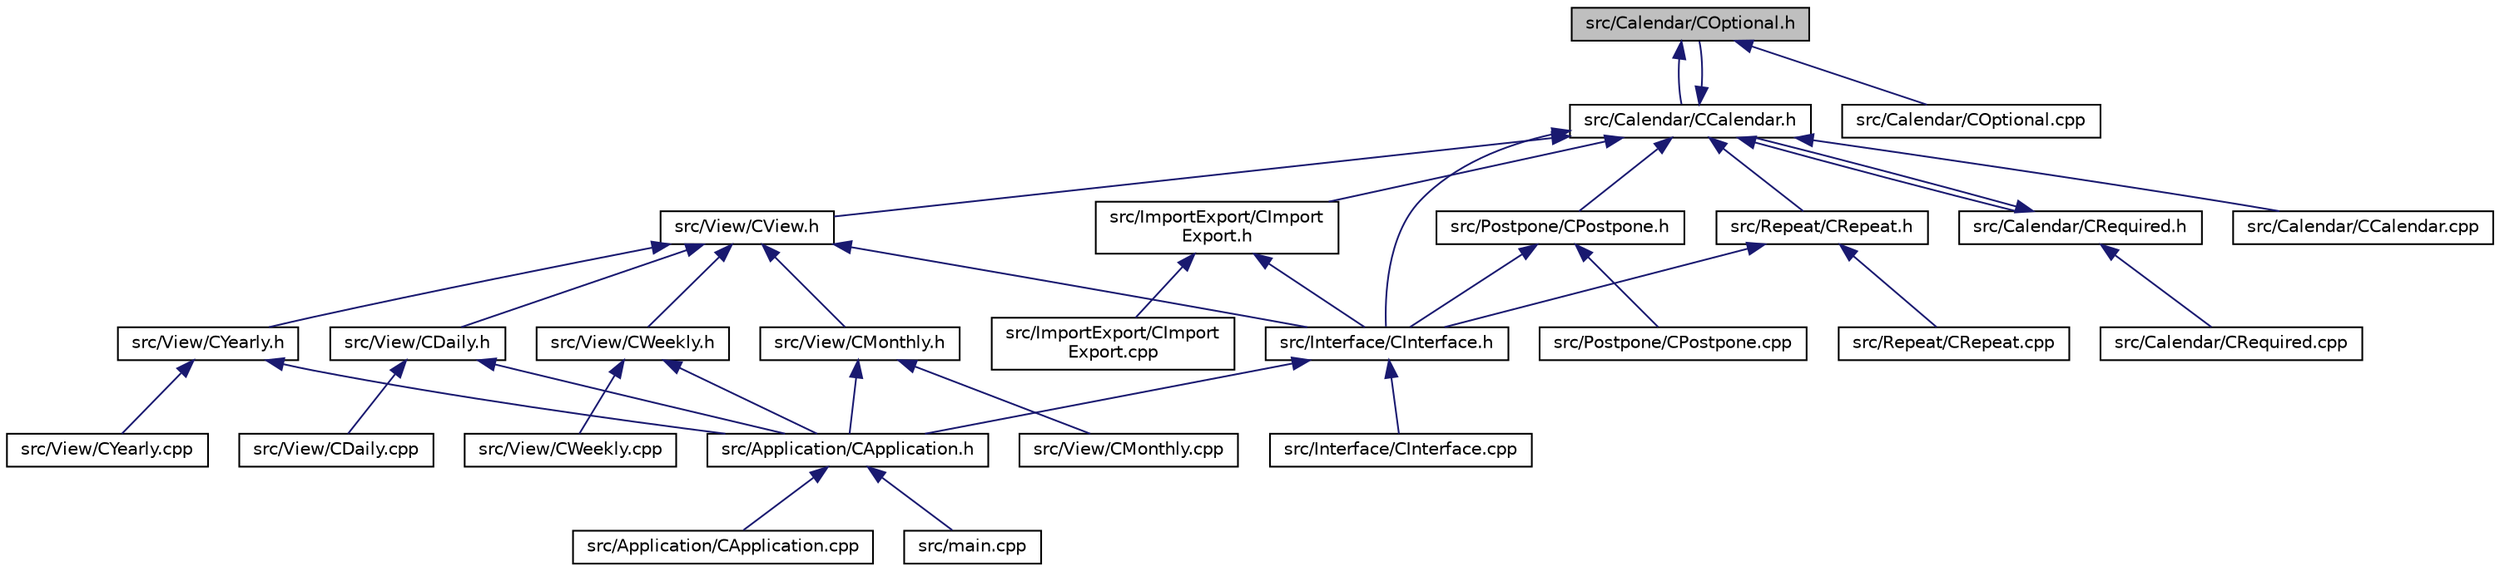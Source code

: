 digraph "src/Calendar/COptional.h"
{
 // LATEX_PDF_SIZE
  edge [fontname="Helvetica",fontsize="10",labelfontname="Helvetica",labelfontsize="10"];
  node [fontname="Helvetica",fontsize="10",shape=record];
  Node1 [label="src/Calendar/COptional.h",height=0.2,width=0.4,color="black", fillcolor="grey75", style="filled", fontcolor="black",tooltip=" "];
  Node1 -> Node2 [dir="back",color="midnightblue",fontsize="10",style="solid",fontname="Helvetica"];
  Node2 [label="src/Calendar/CCalendar.h",height=0.2,width=0.4,color="black", fillcolor="white", style="filled",URL="$CCalendar_8h.html",tooltip=" "];
  Node2 -> Node3 [dir="back",color="midnightblue",fontsize="10",style="solid",fontname="Helvetica"];
  Node3 [label="src/View/CView.h",height=0.2,width=0.4,color="black", fillcolor="white", style="filled",URL="$CView_8h.html",tooltip=" "];
  Node3 -> Node4 [dir="back",color="midnightblue",fontsize="10",style="solid",fontname="Helvetica"];
  Node4 [label="src/Interface/CInterface.h",height=0.2,width=0.4,color="black", fillcolor="white", style="filled",URL="$CInterface_8h.html",tooltip=" "];
  Node4 -> Node5 [dir="back",color="midnightblue",fontsize="10",style="solid",fontname="Helvetica"];
  Node5 [label="src/Application/CApplication.h",height=0.2,width=0.4,color="black", fillcolor="white", style="filled",URL="$CApplication_8h.html",tooltip=" "];
  Node5 -> Node6 [dir="back",color="midnightblue",fontsize="10",style="solid",fontname="Helvetica"];
  Node6 [label="src/Application/CApplication.cpp",height=0.2,width=0.4,color="black", fillcolor="white", style="filled",URL="$CApplication_8cpp.html",tooltip=" "];
  Node5 -> Node7 [dir="back",color="midnightblue",fontsize="10",style="solid",fontname="Helvetica"];
  Node7 [label="src/main.cpp",height=0.2,width=0.4,color="black", fillcolor="white", style="filled",URL="$main_8cpp.html",tooltip=" "];
  Node4 -> Node8 [dir="back",color="midnightblue",fontsize="10",style="solid",fontname="Helvetica"];
  Node8 [label="src/Interface/CInterface.cpp",height=0.2,width=0.4,color="black", fillcolor="white", style="filled",URL="$CInterface_8cpp.html",tooltip=" "];
  Node3 -> Node9 [dir="back",color="midnightblue",fontsize="10",style="solid",fontname="Helvetica"];
  Node9 [label="src/View/CDaily.h",height=0.2,width=0.4,color="black", fillcolor="white", style="filled",URL="$CDaily_8h.html",tooltip=" "];
  Node9 -> Node5 [dir="back",color="midnightblue",fontsize="10",style="solid",fontname="Helvetica"];
  Node9 -> Node10 [dir="back",color="midnightblue",fontsize="10",style="solid",fontname="Helvetica"];
  Node10 [label="src/View/CDaily.cpp",height=0.2,width=0.4,color="black", fillcolor="white", style="filled",URL="$CDaily_8cpp.html",tooltip=" "];
  Node3 -> Node11 [dir="back",color="midnightblue",fontsize="10",style="solid",fontname="Helvetica"];
  Node11 [label="src/View/CWeekly.h",height=0.2,width=0.4,color="black", fillcolor="white", style="filled",URL="$CWeekly_8h.html",tooltip=" "];
  Node11 -> Node5 [dir="back",color="midnightblue",fontsize="10",style="solid",fontname="Helvetica"];
  Node11 -> Node12 [dir="back",color="midnightblue",fontsize="10",style="solid",fontname="Helvetica"];
  Node12 [label="src/View/CWeekly.cpp",height=0.2,width=0.4,color="black", fillcolor="white", style="filled",URL="$CWeekly_8cpp.html",tooltip=" "];
  Node3 -> Node13 [dir="back",color="midnightblue",fontsize="10",style="solid",fontname="Helvetica"];
  Node13 [label="src/View/CMonthly.h",height=0.2,width=0.4,color="black", fillcolor="white", style="filled",URL="$CMonthly_8h.html",tooltip=" "];
  Node13 -> Node5 [dir="back",color="midnightblue",fontsize="10",style="solid",fontname="Helvetica"];
  Node13 -> Node14 [dir="back",color="midnightblue",fontsize="10",style="solid",fontname="Helvetica"];
  Node14 [label="src/View/CMonthly.cpp",height=0.2,width=0.4,color="black", fillcolor="white", style="filled",URL="$CMonthly_8cpp.html",tooltip=" "];
  Node3 -> Node15 [dir="back",color="midnightblue",fontsize="10",style="solid",fontname="Helvetica"];
  Node15 [label="src/View/CYearly.h",height=0.2,width=0.4,color="black", fillcolor="white", style="filled",URL="$CYearly_8h.html",tooltip=" "];
  Node15 -> Node5 [dir="back",color="midnightblue",fontsize="10",style="solid",fontname="Helvetica"];
  Node15 -> Node16 [dir="back",color="midnightblue",fontsize="10",style="solid",fontname="Helvetica"];
  Node16 [label="src/View/CYearly.cpp",height=0.2,width=0.4,color="black", fillcolor="white", style="filled",URL="$CYearly_8cpp.html",tooltip=" "];
  Node2 -> Node1 [dir="back",color="midnightblue",fontsize="10",style="solid",fontname="Helvetica"];
  Node2 -> Node17 [dir="back",color="midnightblue",fontsize="10",style="solid",fontname="Helvetica"];
  Node17 [label="src/Calendar/CRequired.h",height=0.2,width=0.4,color="black", fillcolor="white", style="filled",URL="$CRequired_8h.html",tooltip=" "];
  Node17 -> Node2 [dir="back",color="midnightblue",fontsize="10",style="solid",fontname="Helvetica"];
  Node17 -> Node18 [dir="back",color="midnightblue",fontsize="10",style="solid",fontname="Helvetica"];
  Node18 [label="src/Calendar/CRequired.cpp",height=0.2,width=0.4,color="black", fillcolor="white", style="filled",URL="$CRequired_8cpp.html",tooltip=" "];
  Node2 -> Node4 [dir="back",color="midnightblue",fontsize="10",style="solid",fontname="Helvetica"];
  Node2 -> Node19 [dir="back",color="midnightblue",fontsize="10",style="solid",fontname="Helvetica"];
  Node19 [label="src/ImportExport/CImport\lExport.h",height=0.2,width=0.4,color="black", fillcolor="white", style="filled",URL="$CImportExport_8h.html",tooltip=" "];
  Node19 -> Node4 [dir="back",color="midnightblue",fontsize="10",style="solid",fontname="Helvetica"];
  Node19 -> Node20 [dir="back",color="midnightblue",fontsize="10",style="solid",fontname="Helvetica"];
  Node20 [label="src/ImportExport/CImport\lExport.cpp",height=0.2,width=0.4,color="black", fillcolor="white", style="filled",URL="$CImportExport_8cpp.html",tooltip=" "];
  Node2 -> Node21 [dir="back",color="midnightblue",fontsize="10",style="solid",fontname="Helvetica"];
  Node21 [label="src/Postpone/CPostpone.h",height=0.2,width=0.4,color="black", fillcolor="white", style="filled",URL="$CPostpone_8h.html",tooltip=" "];
  Node21 -> Node4 [dir="back",color="midnightblue",fontsize="10",style="solid",fontname="Helvetica"];
  Node21 -> Node22 [dir="back",color="midnightblue",fontsize="10",style="solid",fontname="Helvetica"];
  Node22 [label="src/Postpone/CPostpone.cpp",height=0.2,width=0.4,color="black", fillcolor="white", style="filled",URL="$CPostpone_8cpp.html",tooltip=" "];
  Node2 -> Node23 [dir="back",color="midnightblue",fontsize="10",style="solid",fontname="Helvetica"];
  Node23 [label="src/Repeat/CRepeat.h",height=0.2,width=0.4,color="black", fillcolor="white", style="filled",URL="$CRepeat_8h.html",tooltip=" "];
  Node23 -> Node4 [dir="back",color="midnightblue",fontsize="10",style="solid",fontname="Helvetica"];
  Node23 -> Node24 [dir="back",color="midnightblue",fontsize="10",style="solid",fontname="Helvetica"];
  Node24 [label="src/Repeat/CRepeat.cpp",height=0.2,width=0.4,color="black", fillcolor="white", style="filled",URL="$CRepeat_8cpp.html",tooltip=" "];
  Node2 -> Node25 [dir="back",color="midnightblue",fontsize="10",style="solid",fontname="Helvetica"];
  Node25 [label="src/Calendar/CCalendar.cpp",height=0.2,width=0.4,color="black", fillcolor="white", style="filled",URL="$CCalendar_8cpp.html",tooltip=" "];
  Node1 -> Node26 [dir="back",color="midnightblue",fontsize="10",style="solid",fontname="Helvetica"];
  Node26 [label="src/Calendar/COptional.cpp",height=0.2,width=0.4,color="black", fillcolor="white", style="filled",URL="$COptional_8cpp.html",tooltip=" "];
}
